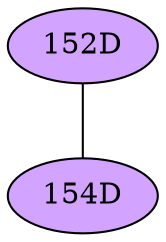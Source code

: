 // The Round Table
graph {
	"152D" [fillcolor="#D3A4FF" style=radial]
	"154D" [fillcolor="#D3A4FF" style=radial]
	"152D" -- "154D" [penwidth=1]
}
